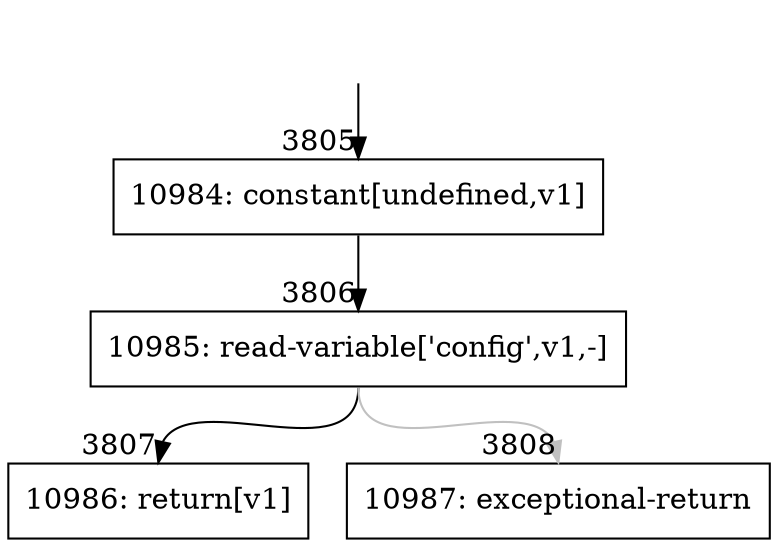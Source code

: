digraph {
rankdir="TD"
BB_entry226[shape=none,label=""];
BB_entry226 -> BB3805 [tailport=s, headport=n, headlabel="    3805"]
BB3805 [shape=record label="{10984: constant[undefined,v1]}" ] 
BB3805 -> BB3806 [tailport=s, headport=n, headlabel="      3806"]
BB3806 [shape=record label="{10985: read-variable['config',v1,-]}" ] 
BB3806 -> BB3807 [tailport=s, headport=n, headlabel="      3807"]
BB3806 -> BB3808 [tailport=s, headport=n, color=gray, headlabel="      3808"]
BB3807 [shape=record label="{10986: return[v1]}" ] 
BB3808 [shape=record label="{10987: exceptional-return}" ] 
//#$~ 4442
}

